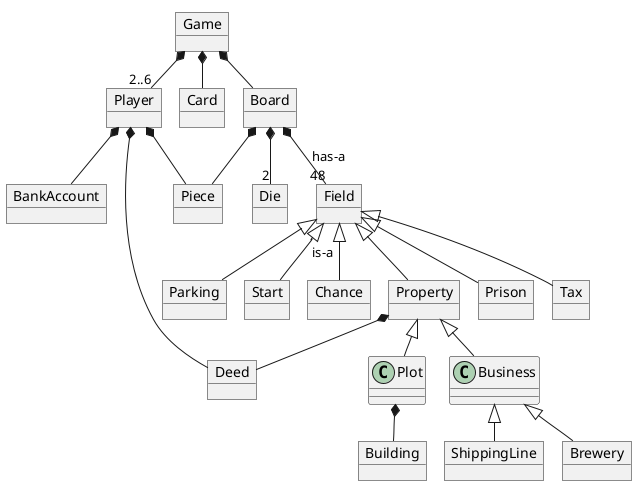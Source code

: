 @startuml
'https://plantuml.com/object-diagram
!pragma layout smetana

object Game
object Player
object BankAccount
object Die
object Card

object Piece
object Board

object Field
object Prison
object Tax
object Parking
object Start
object Chance
object Property
object ShippingLine
object Brewery

object Building
object Deed

Game *-- Board
Game *-- "2..6" Player
Game *-- Card
Board *-- Piece
Player *-- Piece
Player *-- BankAccount
Board *-- "2" Die

Board *-- "48" Field : has-a
Field <|-- Start : is-a
Field <|-- Property
Property <|-- Business
Property <|-- Plot
Plot *-- Building
Property *-- Deed
Player *-- Deed
Business <|-- ShippingLine
Business <|-- Brewery


Field <|-- Chance
Field <|-- Parking
Field <|-- Tax
Field <|-- Prison


@enduml
